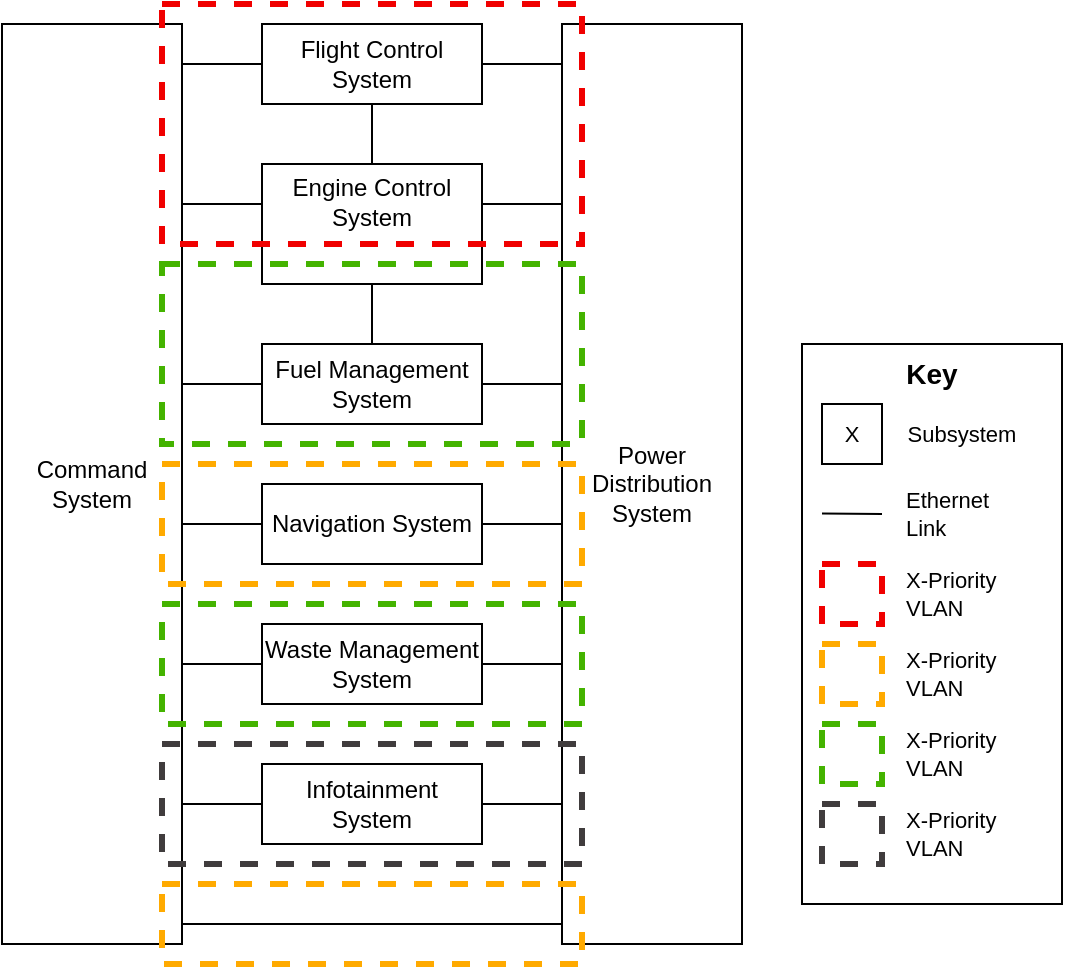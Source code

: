 <mxfile version="22.1.2" type="device">
  <diagram name="Page-1" id="FFIYP_X_qciEp6ciSwt-">
    <mxGraphModel dx="956" dy="578" grid="1" gridSize="10" guides="1" tooltips="1" connect="1" arrows="1" fold="1" page="1" pageScale="1" pageWidth="850" pageHeight="1100" math="0" shadow="0">
      <root>
        <mxCell id="0" />
        <mxCell id="1" parent="0" />
        <mxCell id="KeIFNy3DvESfe3EzAEu9-62" value="" style="group" parent="1" vertex="1" connectable="0">
          <mxGeometry x="230" y="260" width="110" height="60" as="geometry" />
        </mxCell>
        <mxCell id="KeIFNy3DvESfe3EzAEu9-2" value="" style="rounded=0;whiteSpace=wrap;html=1;" parent="KeIFNy3DvESfe3EzAEu9-62" vertex="1">
          <mxGeometry width="110" height="60" as="geometry" />
        </mxCell>
        <mxCell id="KeIFNy3DvESfe3EzAEu9-61" value="Engine Control System" style="text;strokeColor=none;align=center;fillColor=none;html=1;verticalAlign=middle;whiteSpace=wrap;rounded=0;" parent="KeIFNy3DvESfe3EzAEu9-62" vertex="1">
          <mxGeometry x="10" y="4" width="90" height="30" as="geometry" />
        </mxCell>
        <mxCell id="KeIFNy3DvESfe3EzAEu9-16" value="Command System" style="whiteSpace=wrap;html=1;" parent="1" vertex="1">
          <mxGeometry x="100" y="190" width="90" height="460" as="geometry" />
        </mxCell>
        <mxCell id="KeIFNy3DvESfe3EzAEu9-48" value="" style="edgeStyle=orthogonalEdgeStyle;rounded=0;orthogonalLoop=1;jettySize=auto;html=1;startArrow=none;startFill=0;endArrow=none;endFill=0;" parent="1" source="KeIFNy3DvESfe3EzAEu9-1" target="KeIFNy3DvESfe3EzAEu9-2" edge="1">
          <mxGeometry relative="1" as="geometry" />
        </mxCell>
        <mxCell id="KeIFNy3DvESfe3EzAEu9-49" value="" style="edgeStyle=orthogonalEdgeStyle;rounded=0;orthogonalLoop=1;jettySize=auto;html=1;startArrow=none;startFill=0;endArrow=none;endFill=0;" parent="1" source="KeIFNy3DvESfe3EzAEu9-1" target="KeIFNy3DvESfe3EzAEu9-16" edge="1">
          <mxGeometry relative="1" as="geometry">
            <Array as="points">
              <mxPoint x="210" y="210" />
              <mxPoint x="210" y="210" />
            </Array>
          </mxGeometry>
        </mxCell>
        <mxCell id="KeIFNy3DvESfe3EzAEu9-51" value="" style="edgeStyle=orthogonalEdgeStyle;rounded=0;orthogonalLoop=1;jettySize=auto;html=1;startArrow=none;startFill=0;endArrow=none;endFill=0;" parent="1" source="KeIFNy3DvESfe3EzAEu9-1" target="KeIFNy3DvESfe3EzAEu9-5" edge="1">
          <mxGeometry relative="1" as="geometry">
            <Array as="points">
              <mxPoint x="370" y="210" />
              <mxPoint x="370" y="210" />
            </Array>
          </mxGeometry>
        </mxCell>
        <mxCell id="KeIFNy3DvESfe3EzAEu9-1" value="Flight Control System" style="rounded=0;whiteSpace=wrap;html=1;" parent="1" vertex="1">
          <mxGeometry x="230" y="190" width="110" height="40" as="geometry" />
        </mxCell>
        <mxCell id="KeIFNy3DvESfe3EzAEu9-50" value="" style="edgeStyle=orthogonalEdgeStyle;rounded=0;orthogonalLoop=1;jettySize=auto;html=1;startArrow=none;startFill=0;endArrow=none;endFill=0;" parent="1" source="KeIFNy3DvESfe3EzAEu9-2" edge="1">
          <mxGeometry relative="1" as="geometry">
            <mxPoint x="190" y="280" as="targetPoint" />
            <Array as="points">
              <mxPoint x="200" y="280" />
              <mxPoint x="200" y="280" />
            </Array>
          </mxGeometry>
        </mxCell>
        <mxCell id="KeIFNy3DvESfe3EzAEu9-52" value="" style="edgeStyle=orthogonalEdgeStyle;rounded=0;orthogonalLoop=1;jettySize=auto;html=1;startArrow=none;startFill=0;endArrow=none;endFill=0;" parent="1" source="KeIFNy3DvESfe3EzAEu9-2" edge="1">
          <mxGeometry relative="1" as="geometry">
            <mxPoint x="380" y="280" as="targetPoint" />
            <Array as="points">
              <mxPoint x="370" y="280" />
              <mxPoint x="370" y="280" />
            </Array>
          </mxGeometry>
        </mxCell>
        <mxCell id="KeIFNy3DvESfe3EzAEu9-54" value="" style="edgeStyle=orthogonalEdgeStyle;rounded=0;orthogonalLoop=1;jettySize=auto;html=1;startArrow=none;startFill=0;endArrow=none;endFill=0;" parent="1" source="KeIFNy3DvESfe3EzAEu9-4" edge="1">
          <mxGeometry relative="1" as="geometry">
            <mxPoint x="190" y="440" as="targetPoint" />
            <Array as="points">
              <mxPoint x="200" y="440" />
              <mxPoint x="200" y="440" />
            </Array>
          </mxGeometry>
        </mxCell>
        <mxCell id="KeIFNy3DvESfe3EzAEu9-55" value="" style="edgeStyle=orthogonalEdgeStyle;rounded=0;orthogonalLoop=1;jettySize=auto;html=1;startArrow=none;startFill=0;endArrow=none;endFill=0;" parent="1" source="KeIFNy3DvESfe3EzAEu9-4" edge="1">
          <mxGeometry relative="1" as="geometry">
            <mxPoint x="380" y="440" as="targetPoint" />
            <Array as="points">
              <mxPoint x="370" y="440" />
              <mxPoint x="370" y="440" />
            </Array>
          </mxGeometry>
        </mxCell>
        <mxCell id="KeIFNy3DvESfe3EzAEu9-4" value="Navigation System" style="rounded=0;whiteSpace=wrap;html=1;" parent="1" vertex="1">
          <mxGeometry x="230" y="420" width="110" height="40" as="geometry" />
        </mxCell>
        <mxCell id="KeIFNy3DvESfe3EzAEu9-5" value="Power Distribution System" style="rounded=0;whiteSpace=wrap;html=1;" parent="1" vertex="1">
          <mxGeometry x="380" y="190" width="90" height="460" as="geometry" />
        </mxCell>
        <mxCell id="KeIFNy3DvESfe3EzAEu9-63" value="" style="edgeStyle=orthogonalEdgeStyle;rounded=0;orthogonalLoop=1;jettySize=auto;html=1;startArrow=none;startFill=0;endArrow=none;endFill=0;" parent="1" source="KeIFNy3DvESfe3EzAEu9-6" target="KeIFNy3DvESfe3EzAEu9-16" edge="1">
          <mxGeometry relative="1" as="geometry">
            <Array as="points">
              <mxPoint x="210" y="510" />
              <mxPoint x="210" y="510" />
            </Array>
          </mxGeometry>
        </mxCell>
        <mxCell id="KeIFNy3DvESfe3EzAEu9-64" value="" style="edgeStyle=orthogonalEdgeStyle;rounded=0;orthogonalLoop=1;jettySize=auto;html=1;startArrow=none;startFill=0;endArrow=none;endFill=0;" parent="1" source="KeIFNy3DvESfe3EzAEu9-6" target="KeIFNy3DvESfe3EzAEu9-5" edge="1">
          <mxGeometry relative="1" as="geometry">
            <Array as="points">
              <mxPoint x="370" y="510" />
              <mxPoint x="370" y="510" />
            </Array>
          </mxGeometry>
        </mxCell>
        <mxCell id="KeIFNy3DvESfe3EzAEu9-6" value="Waste Management System" style="rounded=0;whiteSpace=wrap;html=1;" parent="1" vertex="1">
          <mxGeometry x="230" y="490" width="110" height="40" as="geometry" />
        </mxCell>
        <mxCell id="KeIFNy3DvESfe3EzAEu9-65" value="" style="edgeStyle=orthogonalEdgeStyle;rounded=0;orthogonalLoop=1;jettySize=auto;html=1;startArrow=none;startFill=0;endArrow=none;endFill=0;" parent="1" source="KeIFNy3DvESfe3EzAEu9-7" target="KeIFNy3DvESfe3EzAEu9-16" edge="1">
          <mxGeometry relative="1" as="geometry">
            <Array as="points">
              <mxPoint x="200" y="580" />
              <mxPoint x="200" y="580" />
            </Array>
          </mxGeometry>
        </mxCell>
        <mxCell id="KeIFNy3DvESfe3EzAEu9-66" value="" style="edgeStyle=orthogonalEdgeStyle;rounded=0;orthogonalLoop=1;jettySize=auto;html=1;startArrow=none;startFill=0;endArrow=none;endFill=0;" parent="1" source="KeIFNy3DvESfe3EzAEu9-7" target="KeIFNy3DvESfe3EzAEu9-5" edge="1">
          <mxGeometry relative="1" as="geometry">
            <Array as="points">
              <mxPoint x="370" y="580" />
              <mxPoint x="370" y="580" />
            </Array>
          </mxGeometry>
        </mxCell>
        <mxCell id="KeIFNy3DvESfe3EzAEu9-7" value="Infotainment System" style="rounded=0;whiteSpace=wrap;html=1;" parent="1" vertex="1">
          <mxGeometry x="230" y="560" width="110" height="40" as="geometry" />
        </mxCell>
        <mxCell id="KeIFNy3DvESfe3EzAEu9-57" value="" style="edgeStyle=orthogonalEdgeStyle;rounded=0;orthogonalLoop=1;jettySize=auto;html=1;startArrow=none;startFill=0;endArrow=none;endFill=0;" parent="1" source="KeIFNy3DvESfe3EzAEu9-8" edge="1">
          <mxGeometry relative="1" as="geometry">
            <mxPoint x="380" y="370" as="targetPoint" />
            <Array as="points">
              <mxPoint x="370" y="370" />
              <mxPoint x="370" y="370" />
            </Array>
          </mxGeometry>
        </mxCell>
        <mxCell id="KeIFNy3DvESfe3EzAEu9-58" value="" style="edgeStyle=orthogonalEdgeStyle;rounded=0;orthogonalLoop=1;jettySize=auto;html=1;startArrow=none;startFill=0;endArrow=none;endFill=0;" parent="1" source="KeIFNy3DvESfe3EzAEu9-8" edge="1">
          <mxGeometry relative="1" as="geometry">
            <mxPoint x="190" y="370" as="targetPoint" />
            <Array as="points">
              <mxPoint x="200" y="370" />
              <mxPoint x="200" y="370" />
            </Array>
          </mxGeometry>
        </mxCell>
        <mxCell id="KeIFNy3DvESfe3EzAEu9-59" value="" style="edgeStyle=orthogonalEdgeStyle;rounded=0;orthogonalLoop=1;jettySize=auto;html=1;startArrow=none;startFill=0;endArrow=none;endFill=0;" parent="1" source="KeIFNy3DvESfe3EzAEu9-8" target="KeIFNy3DvESfe3EzAEu9-2" edge="1">
          <mxGeometry relative="1" as="geometry" />
        </mxCell>
        <mxCell id="KeIFNy3DvESfe3EzAEu9-8" value="Fuel Management System" style="rounded=0;whiteSpace=wrap;html=1;" parent="1" vertex="1">
          <mxGeometry x="230" y="350" width="110" height="40" as="geometry" />
        </mxCell>
        <mxCell id="KeIFNy3DvESfe3EzAEu9-38" value="" style="rounded=0;whiteSpace=wrap;html=1;fillColor=none;fontColor=#ffffff;strokeColor=#44B300;dashed=1;strokeWidth=3;" parent="1" vertex="1">
          <mxGeometry x="180" y="310" width="210" height="90" as="geometry" />
        </mxCell>
        <mxCell id="KeIFNy3DvESfe3EzAEu9-42" value="" style="rounded=0;whiteSpace=wrap;html=1;fillColor=none;fontColor=#ffffff;strokeColor=#403C3D;dashed=1;strokeWidth=3;" parent="1" vertex="1">
          <mxGeometry x="180" y="550" width="210" height="60" as="geometry" />
        </mxCell>
        <mxCell id="KeIFNy3DvESfe3EzAEu9-22" value="" style="rounded=0;whiteSpace=wrap;html=1;fillColor=none;fontColor=#ffffff;strokeColor=#F00000;dashed=1;strokeWidth=3;" parent="1" vertex="1">
          <mxGeometry x="180" y="180" width="210" height="120" as="geometry" />
        </mxCell>
        <mxCell id="KeIFNy3DvESfe3EzAEu9-32" value="" style="rounded=0;whiteSpace=wrap;html=1;fillColor=none;fontColor=#ffffff;strokeColor=#FFAA00;dashed=1;strokeWidth=3;" parent="1" vertex="1">
          <mxGeometry x="180" y="410" width="210" height="60" as="geometry" />
        </mxCell>
        <mxCell id="KeIFNy3DvESfe3EzAEu9-28" value="" style="rounded=0;whiteSpace=wrap;html=1;fillColor=none;fontColor=#ffffff;strokeColor=#44B300;dashed=1;strokeWidth=3;" parent="1" vertex="1">
          <mxGeometry x="180" y="480" width="210" height="60" as="geometry" />
        </mxCell>
        <mxCell id="KeIFNy3DvESfe3EzAEu9-67" value="" style="endArrow=none;startArrow=none;html=1;rounded=0;startFill=0;endFill=0;" parent="1" edge="1">
          <mxGeometry width="50" height="50" relative="1" as="geometry">
            <mxPoint x="190" y="640" as="sourcePoint" />
            <mxPoint x="380" y="640" as="targetPoint" />
          </mxGeometry>
        </mxCell>
        <mxCell id="KeIFNy3DvESfe3EzAEu9-31" value="" style="rounded=0;whiteSpace=wrap;html=1;fillColor=none;fontColor=#ffffff;strokeColor=#FFAA00;dashed=1;strokeWidth=3;" parent="1" vertex="1">
          <mxGeometry x="180" y="620" width="210" height="40" as="geometry" />
        </mxCell>
        <mxCell id="1BKxtNRyX_GiEqep2vnS-20" value="" style="group" vertex="1" connectable="0" parent="1">
          <mxGeometry x="500" y="350" width="130" height="280" as="geometry" />
        </mxCell>
        <mxCell id="1BKxtNRyX_GiEqep2vnS-1" value="" style="whiteSpace=wrap;html=1;fontFamily=Helvetica;fontSize=11;fontColor=default;" vertex="1" parent="1BKxtNRyX_GiEqep2vnS-20">
          <mxGeometry width="130" height="280" as="geometry" />
        </mxCell>
        <mxCell id="1BKxtNRyX_GiEqep2vnS-3" value="&lt;b&gt;&lt;font style=&quot;font-size: 14px;&quot;&gt;Key&lt;/font&gt;&lt;/b&gt;" style="text;strokeColor=none;align=center;fillColor=none;html=1;verticalAlign=middle;whiteSpace=wrap;rounded=0;fontSize=11;fontFamily=Helvetica;fontColor=default;" vertex="1" parent="1BKxtNRyX_GiEqep2vnS-20">
          <mxGeometry x="35" width="60" height="30" as="geometry" />
        </mxCell>
        <mxCell id="1BKxtNRyX_GiEqep2vnS-5" value="" style="group" vertex="1" connectable="0" parent="1BKxtNRyX_GiEqep2vnS-20">
          <mxGeometry x="10" y="30" width="100" height="30" as="geometry" />
        </mxCell>
        <mxCell id="1BKxtNRyX_GiEqep2vnS-2" value="X" style="whiteSpace=wrap;html=1;fontFamily=Helvetica;fontSize=11;fontColor=default;" vertex="1" parent="1BKxtNRyX_GiEqep2vnS-5">
          <mxGeometry width="30" height="30" as="geometry" />
        </mxCell>
        <mxCell id="1BKxtNRyX_GiEqep2vnS-4" value="Subsystem" style="text;strokeColor=none;align=center;fillColor=none;html=1;verticalAlign=middle;whiteSpace=wrap;rounded=0;fontSize=11;fontFamily=Helvetica;fontColor=default;" vertex="1" parent="1BKxtNRyX_GiEqep2vnS-5">
          <mxGeometry x="40" width="60" height="30" as="geometry" />
        </mxCell>
        <mxCell id="1BKxtNRyX_GiEqep2vnS-10" value="" style="group" vertex="1" connectable="0" parent="1BKxtNRyX_GiEqep2vnS-20">
          <mxGeometry x="10" y="70" width="100" height="30" as="geometry" />
        </mxCell>
        <mxCell id="1BKxtNRyX_GiEqep2vnS-6" value="" style="group" vertex="1" connectable="0" parent="1BKxtNRyX_GiEqep2vnS-10">
          <mxGeometry width="100" height="30" as="geometry" />
        </mxCell>
        <mxCell id="1BKxtNRyX_GiEqep2vnS-8" value="Ethernet Link" style="text;strokeColor=none;align=left;fillColor=none;html=1;verticalAlign=middle;whiteSpace=wrap;rounded=0;fontSize=11;fontFamily=Helvetica;fontColor=default;" vertex="1" parent="1BKxtNRyX_GiEqep2vnS-6">
          <mxGeometry x="40" width="60" height="30" as="geometry" />
        </mxCell>
        <mxCell id="1BKxtNRyX_GiEqep2vnS-9" value="" style="endArrow=none;startArrow=none;html=1;rounded=0;startFill=0;endFill=0;" edge="1" parent="1BKxtNRyX_GiEqep2vnS-10">
          <mxGeometry width="50" height="50" relative="1" as="geometry">
            <mxPoint y="14.8" as="sourcePoint" />
            <mxPoint x="30" y="15" as="targetPoint" />
          </mxGeometry>
        </mxCell>
        <mxCell id="1BKxtNRyX_GiEqep2vnS-11" value="" style="rounded=0;whiteSpace=wrap;html=1;fillColor=none;fontColor=#ffffff;strokeColor=#44B300;dashed=1;strokeWidth=3;" vertex="1" parent="1BKxtNRyX_GiEqep2vnS-20">
          <mxGeometry x="10" y="190" width="30" height="30" as="geometry" />
        </mxCell>
        <mxCell id="1BKxtNRyX_GiEqep2vnS-12" value="" style="rounded=0;whiteSpace=wrap;html=1;fillColor=none;fontColor=#ffffff;strokeColor=#FFAA00;dashed=1;strokeWidth=3;" vertex="1" parent="1BKxtNRyX_GiEqep2vnS-20">
          <mxGeometry x="10" y="150" width="30" height="30" as="geometry" />
        </mxCell>
        <mxCell id="1BKxtNRyX_GiEqep2vnS-13" value="" style="rounded=0;whiteSpace=wrap;html=1;fillColor=none;fontColor=#ffffff;strokeColor=#F00000;dashed=1;strokeWidth=3;" vertex="1" parent="1BKxtNRyX_GiEqep2vnS-20">
          <mxGeometry x="10" y="110" width="30" height="30" as="geometry" />
        </mxCell>
        <mxCell id="1BKxtNRyX_GiEqep2vnS-14" value="" style="rounded=0;whiteSpace=wrap;html=1;fillColor=none;fontColor=#ffffff;strokeColor=#403C3D;dashed=1;strokeWidth=3;" vertex="1" parent="1BKxtNRyX_GiEqep2vnS-20">
          <mxGeometry x="10" y="230" width="30" height="30" as="geometry" />
        </mxCell>
        <mxCell id="1BKxtNRyX_GiEqep2vnS-15" value="X-Priority VLAN" style="text;strokeColor=none;align=left;fillColor=none;html=1;verticalAlign=middle;whiteSpace=wrap;rounded=0;fontSize=11;fontFamily=Helvetica;fontColor=default;" vertex="1" parent="1BKxtNRyX_GiEqep2vnS-20">
          <mxGeometry x="50" y="110" width="60" height="30" as="geometry" />
        </mxCell>
        <mxCell id="1BKxtNRyX_GiEqep2vnS-16" value="X-Priority VLAN" style="text;strokeColor=none;align=left;fillColor=none;html=1;verticalAlign=middle;whiteSpace=wrap;rounded=0;fontSize=11;fontFamily=Helvetica;fontColor=default;" vertex="1" parent="1BKxtNRyX_GiEqep2vnS-20">
          <mxGeometry x="50" y="150" width="60" height="30" as="geometry" />
        </mxCell>
        <mxCell id="1BKxtNRyX_GiEqep2vnS-17" value="X-Priority VLAN" style="text;strokeColor=none;align=left;fillColor=none;html=1;verticalAlign=middle;whiteSpace=wrap;rounded=0;fontSize=11;fontFamily=Helvetica;fontColor=default;" vertex="1" parent="1BKxtNRyX_GiEqep2vnS-20">
          <mxGeometry x="50" y="190" width="60" height="30" as="geometry" />
        </mxCell>
        <mxCell id="1BKxtNRyX_GiEqep2vnS-18" value="X-Priority VLAN" style="text;strokeColor=none;align=left;fillColor=none;html=1;verticalAlign=middle;whiteSpace=wrap;rounded=0;fontSize=11;fontFamily=Helvetica;fontColor=default;" vertex="1" parent="1BKxtNRyX_GiEqep2vnS-20">
          <mxGeometry x="50" y="230" width="60" height="30" as="geometry" />
        </mxCell>
      </root>
    </mxGraphModel>
  </diagram>
</mxfile>
